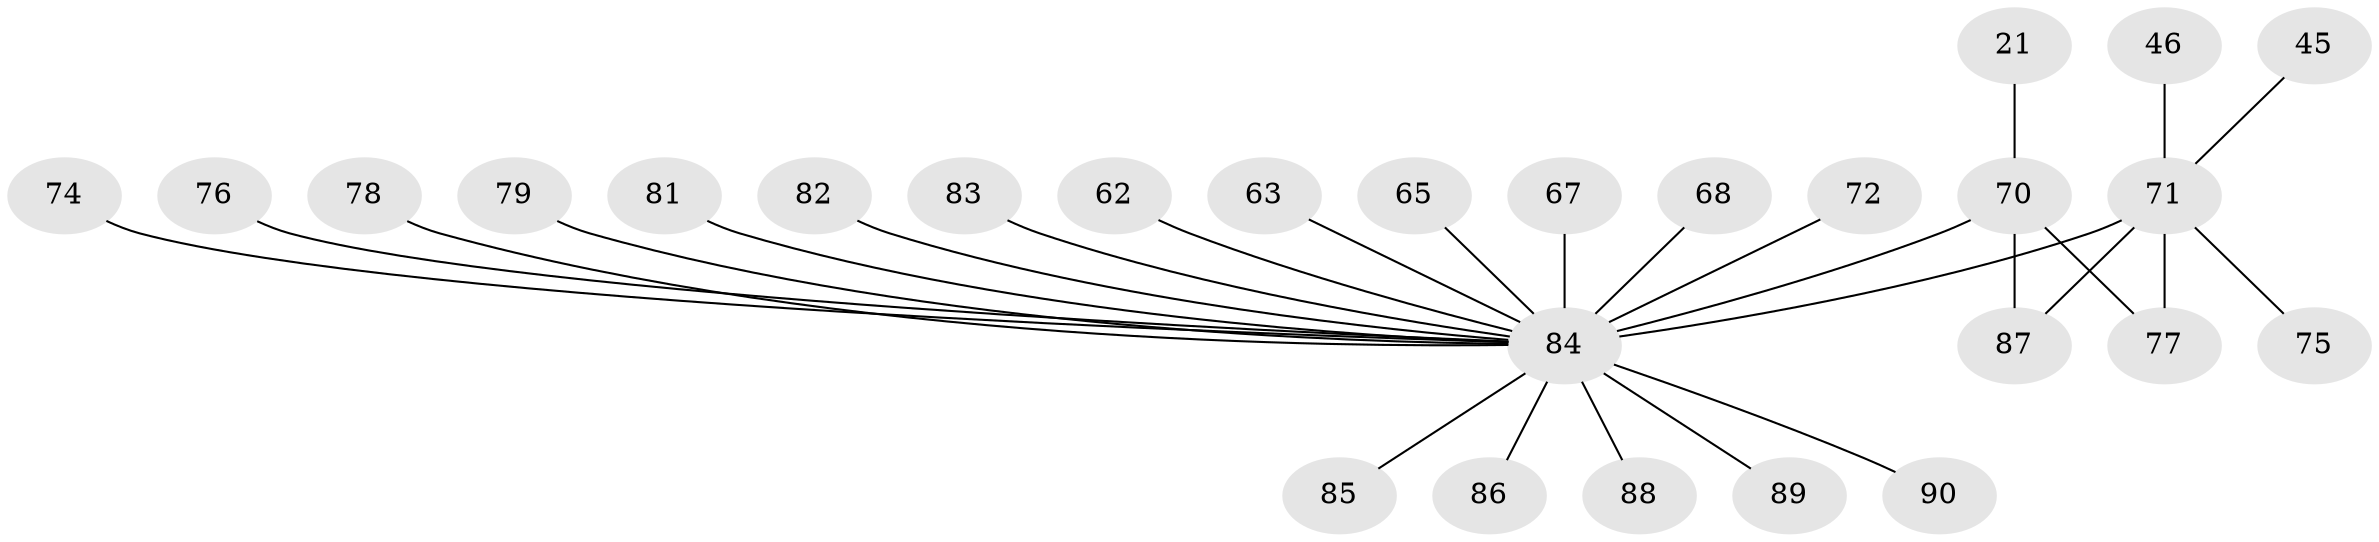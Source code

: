 // original degree distribution, {19: 0.011111111111111112, 4: 0.05555555555555555, 8: 0.03333333333333333, 5: 0.022222222222222223, 9: 0.011111111111111112, 1: 0.5, 2: 0.25555555555555554, 13: 0.011111111111111112, 6: 0.011111111111111112, 3: 0.08888888888888889}
// Generated by graph-tools (version 1.1) at 2025/50/03/04/25 21:50:37]
// undirected, 27 vertices, 28 edges
graph export_dot {
graph [start="1"]
  node [color=gray90,style=filled];
  21;
  45;
  46;
  62;
  63;
  65;
  67 [super="+40"];
  68;
  70 [super="+11"];
  71 [super="+36+26+38"];
  72;
  74;
  75;
  76 [super="+34"];
  77 [super="+47+64"];
  78 [super="+69"];
  79;
  81 [super="+32"];
  82;
  83;
  84 [super="+73+30+56+9+66+12+13+15+18+20+23+25+27+29+31+35+44+48+50+51+52+54+58+60+61"];
  85;
  86 [super="+41"];
  87 [super="+80"];
  88;
  89;
  90;
  21 -- 70;
  45 -- 71;
  46 -- 71;
  62 -- 84;
  63 -- 84;
  65 -- 84;
  67 -- 84 [weight=2];
  68 -- 84;
  70 -- 84 [weight=5];
  70 -- 77 [weight=2];
  70 -- 87;
  71 -- 84 [weight=6];
  71 -- 75;
  71 -- 77;
  71 -- 87 [weight=2];
  72 -- 84;
  74 -- 84;
  76 -- 84;
  78 -- 84 [weight=3];
  79 -- 84;
  81 -- 84;
  82 -- 84;
  83 -- 84;
  84 -- 85;
  84 -- 88;
  84 -- 86 [weight=2];
  84 -- 89;
  84 -- 90;
}
